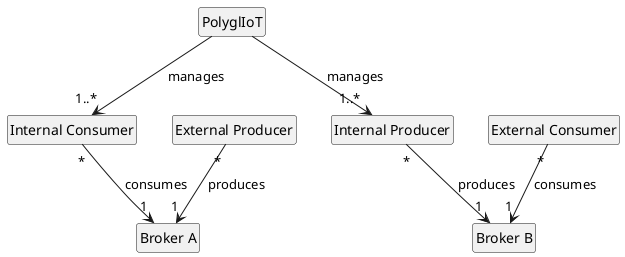 @startuml

hide circles
hide methods
hide attributes

class "Broker A"{}
class "Broker B"{}
class "External Producer"{}
class "External Consumer"{}
class "Internal Producer"{}
class "Internal Consumer"{}
class PolyglIoT{}

"Internal Consumer" "*" --> "1" "Broker A" : consumes
"External Producer" "*" --> "1" "Broker A" : produces

"Internal Producer" "*" --> "1" "Broker B" : produces
"External Consumer" "*" --> "1" "Broker B" : consumes

PolyglIoT --> "1..*" "Internal Producer" : manages
PolyglIoT --> "1..*" "Internal Consumer" : manages



@enduml